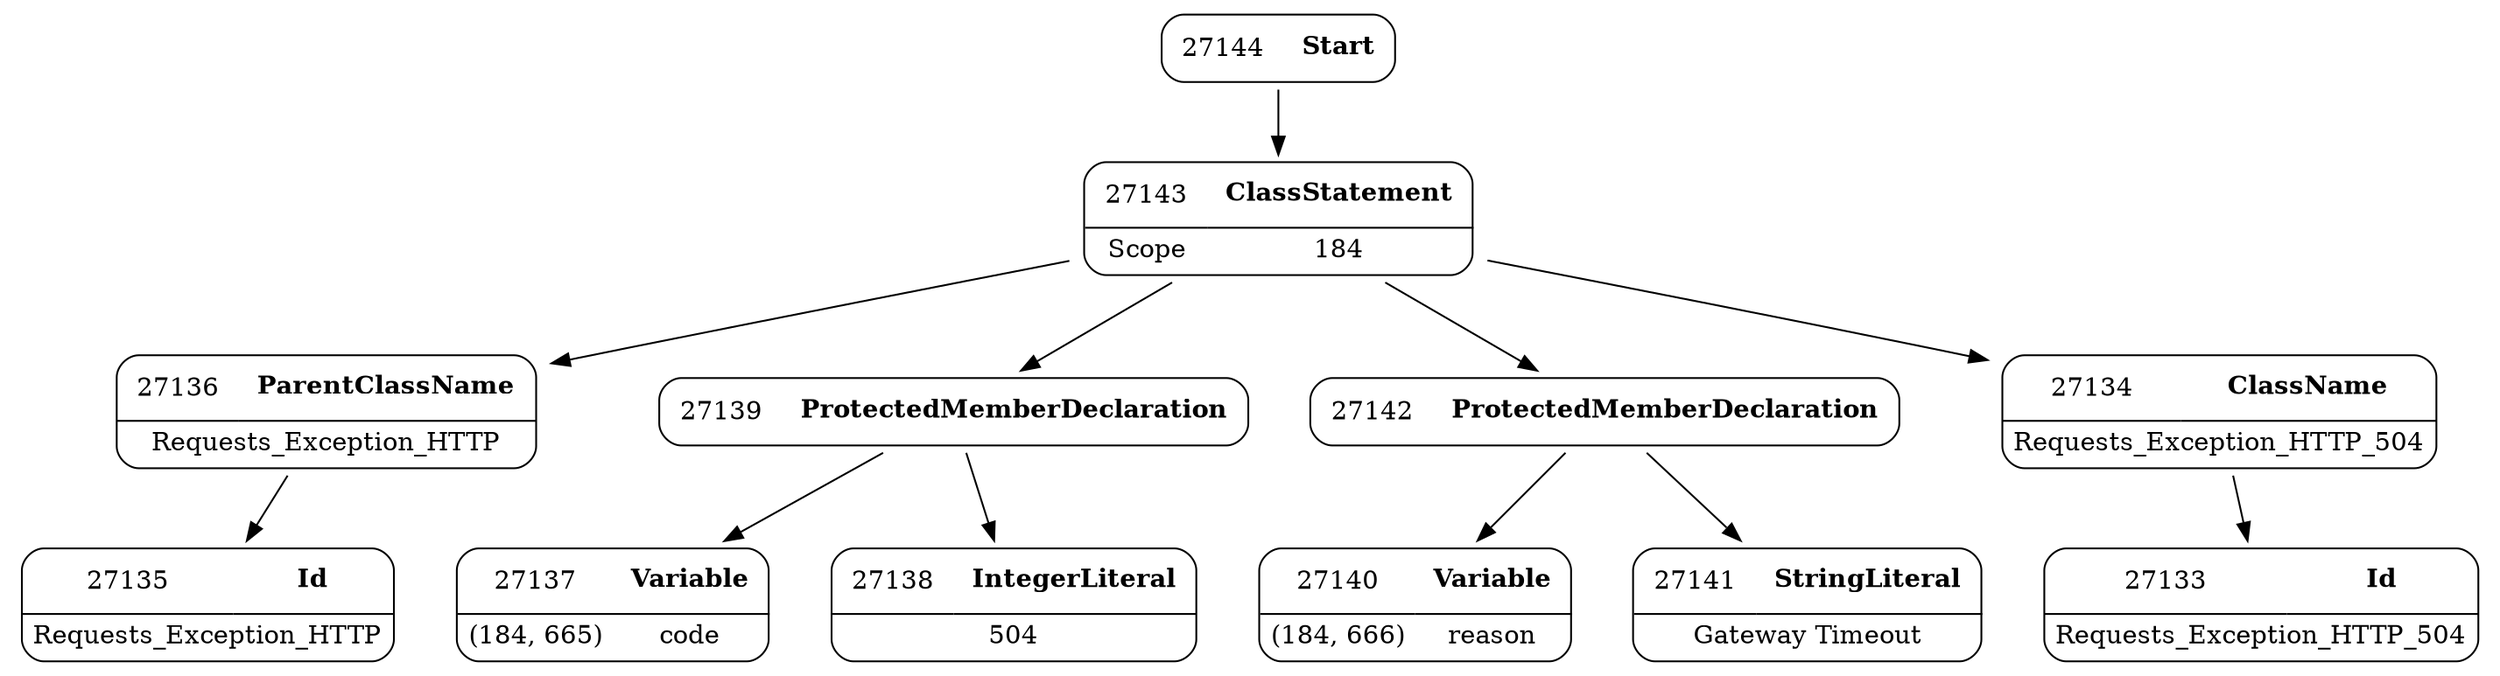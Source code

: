 digraph ast {
node [shape=none];
27136 [label=<<TABLE border='1' cellspacing='0' cellpadding='10' style='rounded' ><TR><TD border='0'>27136</TD><TD border='0'><B>ParentClassName</B></TD></TR><HR/><TR><TD border='0' cellpadding='5' colspan='2'>Requests_Exception_HTTP</TD></TR></TABLE>>];
27136 -> 27135 [weight=2];
27137 [label=<<TABLE border='1' cellspacing='0' cellpadding='10' style='rounded' ><TR><TD border='0'>27137</TD><TD border='0'><B>Variable</B></TD></TR><HR/><TR><TD border='0' cellpadding='5'>(184, 665)</TD><TD border='0' cellpadding='5'>code</TD></TR></TABLE>>];
27138 [label=<<TABLE border='1' cellspacing='0' cellpadding='10' style='rounded' ><TR><TD border='0'>27138</TD><TD border='0'><B>IntegerLiteral</B></TD></TR><HR/><TR><TD border='0' cellpadding='5' colspan='2'>504</TD></TR></TABLE>>];
27139 [label=<<TABLE border='1' cellspacing='0' cellpadding='10' style='rounded' ><TR><TD border='0'>27139</TD><TD border='0'><B>ProtectedMemberDeclaration</B></TD></TR></TABLE>>];
27139 -> 27137 [weight=2];
27139 -> 27138 [weight=2];
27140 [label=<<TABLE border='1' cellspacing='0' cellpadding='10' style='rounded' ><TR><TD border='0'>27140</TD><TD border='0'><B>Variable</B></TD></TR><HR/><TR><TD border='0' cellpadding='5'>(184, 666)</TD><TD border='0' cellpadding='5'>reason</TD></TR></TABLE>>];
27141 [label=<<TABLE border='1' cellspacing='0' cellpadding='10' style='rounded' ><TR><TD border='0'>27141</TD><TD border='0'><B>StringLiteral</B></TD></TR><HR/><TR><TD border='0' cellpadding='5' colspan='2'>Gateway Timeout</TD></TR></TABLE>>];
27142 [label=<<TABLE border='1' cellspacing='0' cellpadding='10' style='rounded' ><TR><TD border='0'>27142</TD><TD border='0'><B>ProtectedMemberDeclaration</B></TD></TR></TABLE>>];
27142 -> 27140 [weight=2];
27142 -> 27141 [weight=2];
27143 [label=<<TABLE border='1' cellspacing='0' cellpadding='10' style='rounded' ><TR><TD border='0'>27143</TD><TD border='0'><B>ClassStatement</B></TD></TR><HR/><TR><TD border='0' cellpadding='5'>Scope</TD><TD border='0' cellpadding='5'>184</TD></TR></TABLE>>];
27143 -> 27134 [weight=2];
27143 -> 27136 [weight=2];
27143 -> 27139 [weight=2];
27143 -> 27142 [weight=2];
27144 [label=<<TABLE border='1' cellspacing='0' cellpadding='10' style='rounded' ><TR><TD border='0'>27144</TD><TD border='0'><B>Start</B></TD></TR></TABLE>>];
27144 -> 27143 [weight=2];
27133 [label=<<TABLE border='1' cellspacing='0' cellpadding='10' style='rounded' ><TR><TD border='0'>27133</TD><TD border='0'><B>Id</B></TD></TR><HR/><TR><TD border='0' cellpadding='5' colspan='2'>Requests_Exception_HTTP_504</TD></TR></TABLE>>];
27134 [label=<<TABLE border='1' cellspacing='0' cellpadding='10' style='rounded' ><TR><TD border='0'>27134</TD><TD border='0'><B>ClassName</B></TD></TR><HR/><TR><TD border='0' cellpadding='5' colspan='2'>Requests_Exception_HTTP_504</TD></TR></TABLE>>];
27134 -> 27133 [weight=2];
27135 [label=<<TABLE border='1' cellspacing='0' cellpadding='10' style='rounded' ><TR><TD border='0'>27135</TD><TD border='0'><B>Id</B></TD></TR><HR/><TR><TD border='0' cellpadding='5' colspan='2'>Requests_Exception_HTTP</TD></TR></TABLE>>];
}
